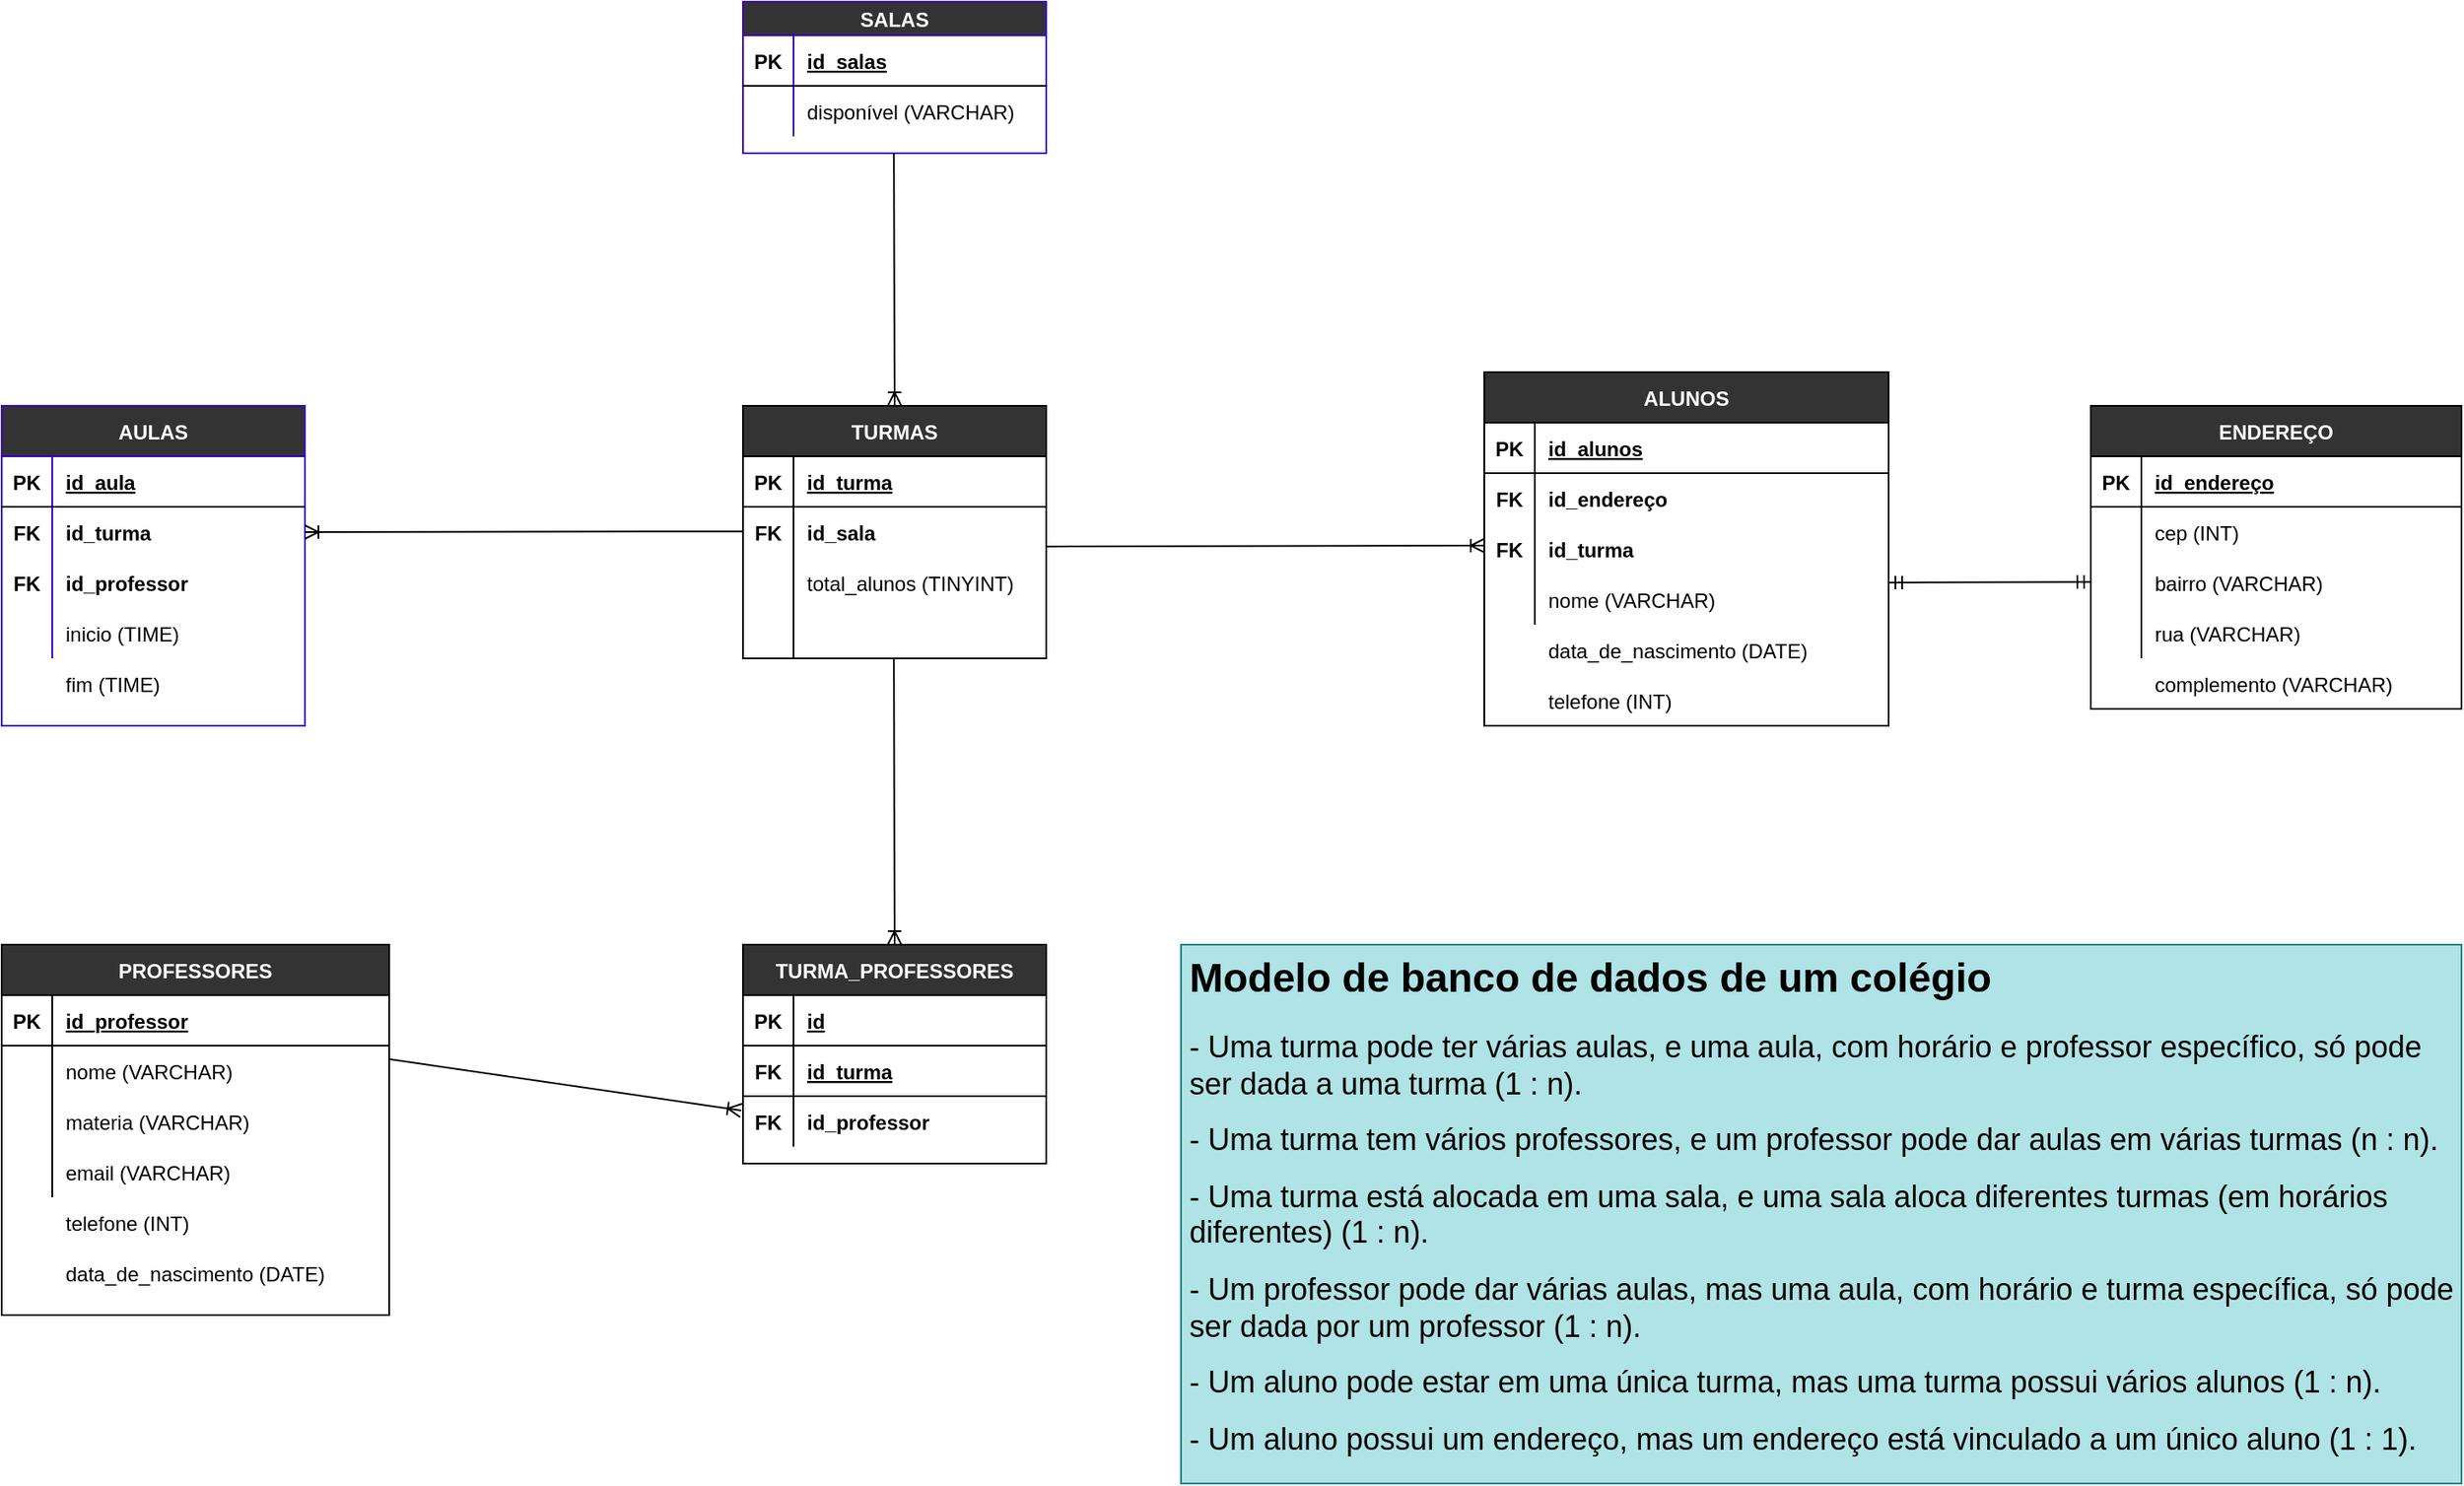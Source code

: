 <mxfile version="15.0.6" type="device" pages="2"><diagram id="ycpD8Q35y9I5kmHcO2kb" name="Page-1"><mxGraphModel dx="1730" dy="1028" grid="1" gridSize="10" guides="1" tooltips="1" connect="1" arrows="1" fold="1" page="1" pageScale="1" pageWidth="1654" pageHeight="1169" math="0" shadow="0"><root><mxCell id="0"/><mxCell id="1" parent="0"/><mxCell id="T2_ZTHFNByVnG1PFgBwc-2" value="TURMAS" style="shape=table;startSize=30;container=1;collapsible=1;childLayout=tableLayout;fixedRows=1;rowLines=0;fontStyle=1;align=center;resizeLast=1;fillColor=#333333;fontColor=#FFFFFF;" parent="1" vertex="1"><mxGeometry x="560" y="360" width="180" height="150" as="geometry"/></mxCell><mxCell id="T2_ZTHFNByVnG1PFgBwc-3" value="" style="shape=partialRectangle;collapsible=0;dropTarget=0;pointerEvents=0;fillColor=none;top=0;left=0;bottom=1;right=0;points=[[0,0.5],[1,0.5]];portConstraint=eastwest;" parent="T2_ZTHFNByVnG1PFgBwc-2" vertex="1"><mxGeometry y="30" width="180" height="30" as="geometry"/></mxCell><mxCell id="T2_ZTHFNByVnG1PFgBwc-4" value="PK" style="shape=partialRectangle;connectable=0;fillColor=none;top=0;left=0;bottom=0;right=0;fontStyle=1;overflow=hidden;" parent="T2_ZTHFNByVnG1PFgBwc-3" vertex="1"><mxGeometry width="30" height="30" as="geometry"/></mxCell><mxCell id="T2_ZTHFNByVnG1PFgBwc-5" value="id_turma" style="shape=partialRectangle;connectable=0;fillColor=none;top=0;left=0;bottom=0;right=0;align=left;spacingLeft=6;fontStyle=5;overflow=hidden;" parent="T2_ZTHFNByVnG1PFgBwc-3" vertex="1"><mxGeometry x="30" width="150" height="30" as="geometry"/></mxCell><mxCell id="T2_ZTHFNByVnG1PFgBwc-6" value="" style="shape=partialRectangle;collapsible=0;dropTarget=0;pointerEvents=0;fillColor=none;top=0;left=0;bottom=0;right=0;points=[[0,0.5],[1,0.5]];portConstraint=eastwest;" parent="T2_ZTHFNByVnG1PFgBwc-2" vertex="1"><mxGeometry y="60" width="180" height="30" as="geometry"/></mxCell><mxCell id="T2_ZTHFNByVnG1PFgBwc-7" value="FK" style="shape=partialRectangle;connectable=0;fillColor=none;top=0;left=0;bottom=0;right=0;editable=1;overflow=hidden;fontStyle=1" parent="T2_ZTHFNByVnG1PFgBwc-6" vertex="1"><mxGeometry width="30" height="30" as="geometry"/></mxCell><mxCell id="T2_ZTHFNByVnG1PFgBwc-8" value="id_sala" style="shape=partialRectangle;connectable=0;fillColor=none;top=0;left=0;bottom=0;right=0;align=left;spacingLeft=6;overflow=hidden;fontStyle=1" parent="T2_ZTHFNByVnG1PFgBwc-6" vertex="1"><mxGeometry x="30" width="150" height="30" as="geometry"/></mxCell><mxCell id="T2_ZTHFNByVnG1PFgBwc-9" value="" style="shape=partialRectangle;collapsible=0;dropTarget=0;pointerEvents=0;fillColor=none;top=0;left=0;bottom=0;right=0;points=[[0,0.5],[1,0.5]];portConstraint=eastwest;" parent="T2_ZTHFNByVnG1PFgBwc-2" vertex="1"><mxGeometry y="90" width="180" height="30" as="geometry"/></mxCell><mxCell id="T2_ZTHFNByVnG1PFgBwc-10" value="" style="shape=partialRectangle;connectable=0;fillColor=none;top=0;left=0;bottom=0;right=0;editable=1;overflow=hidden;" parent="T2_ZTHFNByVnG1PFgBwc-9" vertex="1"><mxGeometry width="30" height="30" as="geometry"/></mxCell><mxCell id="T2_ZTHFNByVnG1PFgBwc-11" value="total_alunos (TINYINT)" style="shape=partialRectangle;connectable=0;fillColor=none;top=0;left=0;bottom=0;right=0;align=left;spacingLeft=6;overflow=hidden;" parent="T2_ZTHFNByVnG1PFgBwc-9" vertex="1"><mxGeometry x="30" width="150" height="30" as="geometry"/></mxCell><mxCell id="T2_ZTHFNByVnG1PFgBwc-12" value="" style="shape=partialRectangle;collapsible=0;dropTarget=0;pointerEvents=0;fillColor=none;top=0;left=0;bottom=0;right=0;points=[[0,0.5],[1,0.5]];portConstraint=eastwest;" parent="T2_ZTHFNByVnG1PFgBwc-2" vertex="1"><mxGeometry y="120" width="180" height="30" as="geometry"/></mxCell><mxCell id="T2_ZTHFNByVnG1PFgBwc-13" value="" style="shape=partialRectangle;connectable=0;fillColor=none;top=0;left=0;bottom=0;right=0;editable=1;overflow=hidden;" parent="T2_ZTHFNByVnG1PFgBwc-12" vertex="1"><mxGeometry width="30" height="30" as="geometry"/></mxCell><mxCell id="T2_ZTHFNByVnG1PFgBwc-14" value="" style="shape=partialRectangle;connectable=0;fillColor=none;top=0;left=0;bottom=0;right=0;align=left;spacingLeft=6;overflow=hidden;" parent="T2_ZTHFNByVnG1PFgBwc-12" vertex="1"><mxGeometry x="30" width="150" height="30" as="geometry"/></mxCell><mxCell id="T2_ZTHFNByVnG1PFgBwc-29" value="" style="group;rounded=1;arcSize=10;" parent="1" vertex="1" connectable="0"><mxGeometry x="120" y="360" width="180" height="190" as="geometry"/></mxCell><mxCell id="T2_ZTHFNByVnG1PFgBwc-15" value="AULAS" style="shape=table;startSize=30;container=1;collapsible=1;childLayout=tableLayout;fixedRows=1;rowLines=0;fontStyle=1;align=center;resizeLast=1;strokeColor=#3700CC;fontColor=#ffffff;fillColor=#333333;" parent="T2_ZTHFNByVnG1PFgBwc-29" vertex="1"><mxGeometry width="180" height="190" as="geometry"/></mxCell><mxCell id="T2_ZTHFNByVnG1PFgBwc-16" value="" style="shape=partialRectangle;collapsible=0;dropTarget=0;pointerEvents=0;fillColor=none;top=0;left=0;bottom=1;right=0;points=[[0,0.5],[1,0.5]];portConstraint=eastwest;" parent="T2_ZTHFNByVnG1PFgBwc-15" vertex="1"><mxGeometry y="30" width="180" height="30" as="geometry"/></mxCell><mxCell id="T2_ZTHFNByVnG1PFgBwc-17" value="PK" style="shape=partialRectangle;connectable=0;fillColor=none;top=0;left=0;bottom=0;right=0;fontStyle=1;overflow=hidden;" parent="T2_ZTHFNByVnG1PFgBwc-16" vertex="1"><mxGeometry width="30" height="30" as="geometry"/></mxCell><mxCell id="T2_ZTHFNByVnG1PFgBwc-18" value="id_aula" style="shape=partialRectangle;connectable=0;fillColor=none;top=0;left=0;bottom=0;right=0;align=left;spacingLeft=6;fontStyle=5;overflow=hidden;" parent="T2_ZTHFNByVnG1PFgBwc-16" vertex="1"><mxGeometry x="30" width="150" height="30" as="geometry"/></mxCell><mxCell id="T2_ZTHFNByVnG1PFgBwc-19" value="" style="shape=partialRectangle;collapsible=0;dropTarget=0;pointerEvents=0;fillColor=none;top=0;left=0;bottom=0;right=0;points=[[0,0.5],[1,0.5]];portConstraint=eastwest;" parent="T2_ZTHFNByVnG1PFgBwc-15" vertex="1"><mxGeometry y="60" width="180" height="30" as="geometry"/></mxCell><mxCell id="T2_ZTHFNByVnG1PFgBwc-20" value="FK" style="shape=partialRectangle;connectable=0;fillColor=none;top=0;left=0;bottom=0;right=0;editable=1;overflow=hidden;fontStyle=1" parent="T2_ZTHFNByVnG1PFgBwc-19" vertex="1"><mxGeometry width="30" height="30" as="geometry"/></mxCell><mxCell id="T2_ZTHFNByVnG1PFgBwc-21" value="id_turma" style="shape=partialRectangle;connectable=0;fillColor=none;top=0;left=0;bottom=0;right=0;align=left;spacingLeft=6;overflow=hidden;fontStyle=1" parent="T2_ZTHFNByVnG1PFgBwc-19" vertex="1"><mxGeometry x="30" width="150" height="30" as="geometry"/></mxCell><mxCell id="T2_ZTHFNByVnG1PFgBwc-22" value="" style="shape=partialRectangle;collapsible=0;dropTarget=0;pointerEvents=0;fillColor=none;top=0;left=0;bottom=0;right=0;points=[[0,0.5],[1,0.5]];portConstraint=eastwest;" parent="T2_ZTHFNByVnG1PFgBwc-15" vertex="1"><mxGeometry y="90" width="180" height="30" as="geometry"/></mxCell><mxCell id="T2_ZTHFNByVnG1PFgBwc-23" value="FK" style="shape=partialRectangle;connectable=0;fillColor=none;top=0;left=0;bottom=0;right=0;editable=1;overflow=hidden;fontStyle=1" parent="T2_ZTHFNByVnG1PFgBwc-22" vertex="1"><mxGeometry width="30" height="30" as="geometry"/></mxCell><mxCell id="T2_ZTHFNByVnG1PFgBwc-24" value="id_professor" style="shape=partialRectangle;connectable=0;fillColor=none;top=0;left=0;bottom=0;right=0;align=left;spacingLeft=6;overflow=hidden;fontStyle=1" parent="T2_ZTHFNByVnG1PFgBwc-22" vertex="1"><mxGeometry x="30" width="150" height="30" as="geometry"/></mxCell><mxCell id="T2_ZTHFNByVnG1PFgBwc-25" value="" style="shape=partialRectangle;collapsible=0;dropTarget=0;pointerEvents=0;fillColor=none;top=0;left=0;bottom=0;right=0;points=[[0,0.5],[1,0.5]];portConstraint=eastwest;" parent="T2_ZTHFNByVnG1PFgBwc-15" vertex="1"><mxGeometry y="120" width="180" height="30" as="geometry"/></mxCell><mxCell id="T2_ZTHFNByVnG1PFgBwc-26" value="" style="shape=partialRectangle;connectable=0;fillColor=none;top=0;left=0;bottom=0;right=0;editable=1;overflow=hidden;" parent="T2_ZTHFNByVnG1PFgBwc-25" vertex="1"><mxGeometry width="30" height="30" as="geometry"/></mxCell><mxCell id="T2_ZTHFNByVnG1PFgBwc-27" value="inicio (TIME)" style="shape=partialRectangle;connectable=0;fillColor=none;top=0;left=0;bottom=0;right=0;align=left;spacingLeft=6;overflow=hidden;" parent="T2_ZTHFNByVnG1PFgBwc-25" vertex="1"><mxGeometry x="30" width="150" height="30" as="geometry"/></mxCell><mxCell id="T2_ZTHFNByVnG1PFgBwc-28" value="fim (TIME)" style="shape=partialRectangle;connectable=0;fillColor=none;top=0;left=0;bottom=0;right=0;align=left;spacingLeft=6;overflow=hidden;" parent="T2_ZTHFNByVnG1PFgBwc-29" vertex="1"><mxGeometry x="30" y="150" width="150" height="30" as="geometry"/></mxCell><mxCell id="T2_ZTHFNByVnG1PFgBwc-45" value="" style="group" parent="1" vertex="1" connectable="0"><mxGeometry x="1000" y="340" width="240" height="210" as="geometry"/></mxCell><mxCell id="T2_ZTHFNByVnG1PFgBwc-30" value="ALUNOS" style="shape=table;startSize=30;container=1;collapsible=1;childLayout=tableLayout;fixedRows=1;rowLines=0;fontStyle=1;align=center;resizeLast=1;fillColor=#333333;fontColor=#FFFFFF;" parent="T2_ZTHFNByVnG1PFgBwc-45" vertex="1"><mxGeometry width="240" height="210" as="geometry"/></mxCell><mxCell id="T2_ZTHFNByVnG1PFgBwc-31" value="" style="shape=partialRectangle;collapsible=0;dropTarget=0;pointerEvents=0;fillColor=none;top=0;left=0;bottom=1;right=0;points=[[0,0.5],[1,0.5]];portConstraint=eastwest;" parent="T2_ZTHFNByVnG1PFgBwc-30" vertex="1"><mxGeometry y="30" width="240" height="30" as="geometry"/></mxCell><mxCell id="T2_ZTHFNByVnG1PFgBwc-32" value="PK" style="shape=partialRectangle;connectable=0;fillColor=none;top=0;left=0;bottom=0;right=0;fontStyle=1;overflow=hidden;" parent="T2_ZTHFNByVnG1PFgBwc-31" vertex="1"><mxGeometry width="30" height="30" as="geometry"/></mxCell><mxCell id="T2_ZTHFNByVnG1PFgBwc-33" value="id_alunos" style="shape=partialRectangle;connectable=0;fillColor=none;top=0;left=0;bottom=0;right=0;align=left;spacingLeft=6;fontStyle=5;overflow=hidden;" parent="T2_ZTHFNByVnG1PFgBwc-31" vertex="1"><mxGeometry x="30" width="210" height="30" as="geometry"/></mxCell><mxCell id="T2_ZTHFNByVnG1PFgBwc-34" value="" style="shape=partialRectangle;collapsible=0;dropTarget=0;pointerEvents=0;fillColor=none;top=0;left=0;bottom=0;right=0;points=[[0,0.5],[1,0.5]];portConstraint=eastwest;" parent="T2_ZTHFNByVnG1PFgBwc-30" vertex="1"><mxGeometry y="60" width="240" height="30" as="geometry"/></mxCell><mxCell id="T2_ZTHFNByVnG1PFgBwc-35" value="FK" style="shape=partialRectangle;connectable=0;fillColor=none;top=0;left=0;bottom=0;right=0;editable=1;overflow=hidden;fontStyle=1" parent="T2_ZTHFNByVnG1PFgBwc-34" vertex="1"><mxGeometry width="30" height="30" as="geometry"/></mxCell><mxCell id="T2_ZTHFNByVnG1PFgBwc-36" value="id_endereço" style="shape=partialRectangle;connectable=0;fillColor=none;top=0;left=0;bottom=0;right=0;align=left;spacingLeft=6;overflow=hidden;fontStyle=1" parent="T2_ZTHFNByVnG1PFgBwc-34" vertex="1"><mxGeometry x="30" width="210" height="30" as="geometry"/></mxCell><mxCell id="T2_ZTHFNByVnG1PFgBwc-37" value="" style="shape=partialRectangle;collapsible=0;dropTarget=0;pointerEvents=0;fillColor=none;top=0;left=0;bottom=0;right=0;points=[[0,0.5],[1,0.5]];portConstraint=eastwest;" parent="T2_ZTHFNByVnG1PFgBwc-30" vertex="1"><mxGeometry y="90" width="240" height="30" as="geometry"/></mxCell><mxCell id="T2_ZTHFNByVnG1PFgBwc-38" value="FK" style="shape=partialRectangle;connectable=0;fillColor=none;top=0;left=0;bottom=0;right=0;editable=1;overflow=hidden;fontStyle=1" parent="T2_ZTHFNByVnG1PFgBwc-37" vertex="1"><mxGeometry width="30" height="30" as="geometry"/></mxCell><mxCell id="T2_ZTHFNByVnG1PFgBwc-39" value="id_turma" style="shape=partialRectangle;connectable=0;fillColor=none;top=0;left=0;bottom=0;right=0;align=left;spacingLeft=6;overflow=hidden;fontStyle=1" parent="T2_ZTHFNByVnG1PFgBwc-37" vertex="1"><mxGeometry x="30" width="210" height="30" as="geometry"/></mxCell><mxCell id="T2_ZTHFNByVnG1PFgBwc-40" value="" style="shape=partialRectangle;collapsible=0;dropTarget=0;pointerEvents=0;fillColor=none;top=0;left=0;bottom=0;right=0;points=[[0,0.5],[1,0.5]];portConstraint=eastwest;" parent="T2_ZTHFNByVnG1PFgBwc-30" vertex="1"><mxGeometry y="120" width="240" height="30" as="geometry"/></mxCell><mxCell id="T2_ZTHFNByVnG1PFgBwc-41" value="" style="shape=partialRectangle;connectable=0;fillColor=none;top=0;left=0;bottom=0;right=0;editable=1;overflow=hidden;" parent="T2_ZTHFNByVnG1PFgBwc-40" vertex="1"><mxGeometry width="30" height="30" as="geometry"/></mxCell><mxCell id="T2_ZTHFNByVnG1PFgBwc-42" value="nome (VARCHAR)" style="shape=partialRectangle;connectable=0;fillColor=none;top=0;left=0;bottom=0;right=0;align=left;spacingLeft=6;overflow=hidden;" parent="T2_ZTHFNByVnG1PFgBwc-40" vertex="1"><mxGeometry x="30" width="210" height="30" as="geometry"/></mxCell><mxCell id="T2_ZTHFNByVnG1PFgBwc-43" value="data_de_nascimento (DATE)" style="shape=partialRectangle;connectable=0;fillColor=none;top=0;left=0;bottom=0;right=0;align=left;spacingLeft=6;overflow=hidden;" parent="T2_ZTHFNByVnG1PFgBwc-45" vertex="1"><mxGeometry x="30" y="150" width="200" height="30" as="geometry"/></mxCell><mxCell id="T2_ZTHFNByVnG1PFgBwc-44" value="telefone (INT)" style="shape=partialRectangle;connectable=0;fillColor=none;top=0;left=0;bottom=0;right=0;align=left;spacingLeft=6;overflow=hidden;" parent="T2_ZTHFNByVnG1PFgBwc-45" vertex="1"><mxGeometry x="30" y="180" width="150" height="30" as="geometry"/></mxCell><mxCell id="T2_ZTHFNByVnG1PFgBwc-59" value="SALAS" style="shape=table;startSize=20;container=1;collapsible=1;childLayout=tableLayout;fixedRows=1;rowLines=0;fontStyle=1;align=center;resizeLast=1;strokeColor=#3700CC;fontColor=#ffffff;fillColor=#333333;" parent="1" vertex="1"><mxGeometry x="560" y="120" width="180" height="90" as="geometry"/></mxCell><mxCell id="T2_ZTHFNByVnG1PFgBwc-60" value="" style="shape=partialRectangle;collapsible=0;dropTarget=0;pointerEvents=0;fillColor=none;top=0;left=0;bottom=1;right=0;points=[[0,0.5],[1,0.5]];portConstraint=eastwest;" parent="T2_ZTHFNByVnG1PFgBwc-59" vertex="1"><mxGeometry y="20" width="180" height="30" as="geometry"/></mxCell><mxCell id="T2_ZTHFNByVnG1PFgBwc-61" value="PK" style="shape=partialRectangle;connectable=0;fillColor=none;top=0;left=0;bottom=0;right=0;fontStyle=1;overflow=hidden;" parent="T2_ZTHFNByVnG1PFgBwc-60" vertex="1"><mxGeometry width="30" height="30" as="geometry"/></mxCell><mxCell id="T2_ZTHFNByVnG1PFgBwc-62" value="id_salas" style="shape=partialRectangle;connectable=0;fillColor=none;top=0;left=0;bottom=0;right=0;align=left;spacingLeft=6;fontStyle=5;overflow=hidden;" parent="T2_ZTHFNByVnG1PFgBwc-60" vertex="1"><mxGeometry x="30" width="150" height="30" as="geometry"/></mxCell><mxCell id="T2_ZTHFNByVnG1PFgBwc-63" value="" style="shape=partialRectangle;collapsible=0;dropTarget=0;pointerEvents=0;fillColor=none;top=0;left=0;bottom=0;right=0;points=[[0,0.5],[1,0.5]];portConstraint=eastwest;" parent="T2_ZTHFNByVnG1PFgBwc-59" vertex="1"><mxGeometry y="50" width="180" height="30" as="geometry"/></mxCell><mxCell id="T2_ZTHFNByVnG1PFgBwc-64" value="" style="shape=partialRectangle;connectable=0;fillColor=none;top=0;left=0;bottom=0;right=0;editable=1;overflow=hidden;" parent="T2_ZTHFNByVnG1PFgBwc-63" vertex="1"><mxGeometry width="30" height="30" as="geometry"/></mxCell><mxCell id="T2_ZTHFNByVnG1PFgBwc-65" value="disponível (VARCHAR)" style="shape=partialRectangle;connectable=0;fillColor=none;top=0;left=0;bottom=0;right=0;align=left;spacingLeft=6;overflow=hidden;" parent="T2_ZTHFNByVnG1PFgBwc-63" vertex="1"><mxGeometry x="30" width="150" height="30" as="geometry"/></mxCell><mxCell id="T2_ZTHFNByVnG1PFgBwc-87" value="" style="group" parent="1" vertex="1" connectable="0"><mxGeometry x="120" y="680" width="230" height="220" as="geometry"/></mxCell><mxCell id="T2_ZTHFNByVnG1PFgBwc-72" value="PROFESSORES" style="shape=table;startSize=30;container=1;collapsible=1;childLayout=tableLayout;fixedRows=1;rowLines=0;fontStyle=1;align=center;resizeLast=1;fillColor=#333333;fontColor=#FFFFFF;" parent="T2_ZTHFNByVnG1PFgBwc-87" vertex="1"><mxGeometry width="230" height="220" as="geometry"/></mxCell><mxCell id="T2_ZTHFNByVnG1PFgBwc-73" value="" style="shape=partialRectangle;collapsible=0;dropTarget=0;pointerEvents=0;fillColor=none;top=0;left=0;bottom=1;right=0;points=[[0,0.5],[1,0.5]];portConstraint=eastwest;" parent="T2_ZTHFNByVnG1PFgBwc-72" vertex="1"><mxGeometry y="30" width="230" height="30" as="geometry"/></mxCell><mxCell id="T2_ZTHFNByVnG1PFgBwc-74" value="PK" style="shape=partialRectangle;connectable=0;fillColor=none;top=0;left=0;bottom=0;right=0;fontStyle=1;overflow=hidden;" parent="T2_ZTHFNByVnG1PFgBwc-73" vertex="1"><mxGeometry width="30" height="30" as="geometry"/></mxCell><mxCell id="T2_ZTHFNByVnG1PFgBwc-75" value="id_professor" style="shape=partialRectangle;connectable=0;fillColor=none;top=0;left=0;bottom=0;right=0;align=left;spacingLeft=6;fontStyle=5;overflow=hidden;" parent="T2_ZTHFNByVnG1PFgBwc-73" vertex="1"><mxGeometry x="30" width="200" height="30" as="geometry"/></mxCell><mxCell id="T2_ZTHFNByVnG1PFgBwc-76" value="" style="shape=partialRectangle;collapsible=0;dropTarget=0;pointerEvents=0;fillColor=none;top=0;left=0;bottom=0;right=0;points=[[0,0.5],[1,0.5]];portConstraint=eastwest;" parent="T2_ZTHFNByVnG1PFgBwc-72" vertex="1"><mxGeometry y="60" width="230" height="30" as="geometry"/></mxCell><mxCell id="T2_ZTHFNByVnG1PFgBwc-77" value="" style="shape=partialRectangle;connectable=0;fillColor=none;top=0;left=0;bottom=0;right=0;editable=1;overflow=hidden;" parent="T2_ZTHFNByVnG1PFgBwc-76" vertex="1"><mxGeometry width="30" height="30" as="geometry"/></mxCell><mxCell id="T2_ZTHFNByVnG1PFgBwc-78" value="nome (VARCHAR)" style="shape=partialRectangle;connectable=0;fillColor=none;top=0;left=0;bottom=0;right=0;align=left;spacingLeft=6;overflow=hidden;" parent="T2_ZTHFNByVnG1PFgBwc-76" vertex="1"><mxGeometry x="30" width="200" height="30" as="geometry"/></mxCell><mxCell id="T2_ZTHFNByVnG1PFgBwc-79" value="" style="shape=partialRectangle;collapsible=0;dropTarget=0;pointerEvents=0;fillColor=none;top=0;left=0;bottom=0;right=0;points=[[0,0.5],[1,0.5]];portConstraint=eastwest;" parent="T2_ZTHFNByVnG1PFgBwc-72" vertex="1"><mxGeometry y="90" width="230" height="30" as="geometry"/></mxCell><mxCell id="T2_ZTHFNByVnG1PFgBwc-80" value="" style="shape=partialRectangle;connectable=0;fillColor=none;top=0;left=0;bottom=0;right=0;editable=1;overflow=hidden;" parent="T2_ZTHFNByVnG1PFgBwc-79" vertex="1"><mxGeometry width="30" height="30" as="geometry"/></mxCell><mxCell id="T2_ZTHFNByVnG1PFgBwc-81" value="materia (VARCHAR)" style="shape=partialRectangle;connectable=0;fillColor=none;top=0;left=0;bottom=0;right=0;align=left;spacingLeft=6;overflow=hidden;" parent="T2_ZTHFNByVnG1PFgBwc-79" vertex="1"><mxGeometry x="30" width="200" height="30" as="geometry"/></mxCell><mxCell id="T2_ZTHFNByVnG1PFgBwc-82" value="" style="shape=partialRectangle;collapsible=0;dropTarget=0;pointerEvents=0;fillColor=none;top=0;left=0;bottom=0;right=0;points=[[0,0.5],[1,0.5]];portConstraint=eastwest;" parent="T2_ZTHFNByVnG1PFgBwc-72" vertex="1"><mxGeometry y="120" width="230" height="30" as="geometry"/></mxCell><mxCell id="T2_ZTHFNByVnG1PFgBwc-83" value="" style="shape=partialRectangle;connectable=0;fillColor=none;top=0;left=0;bottom=0;right=0;editable=1;overflow=hidden;" parent="T2_ZTHFNByVnG1PFgBwc-82" vertex="1"><mxGeometry width="30" height="30" as="geometry"/></mxCell><mxCell id="T2_ZTHFNByVnG1PFgBwc-84" value="email (VARCHAR)" style="shape=partialRectangle;connectable=0;fillColor=none;top=0;left=0;bottom=0;right=0;align=left;spacingLeft=6;overflow=hidden;" parent="T2_ZTHFNByVnG1PFgBwc-82" vertex="1"><mxGeometry x="30" width="200" height="30" as="geometry"/></mxCell><mxCell id="T2_ZTHFNByVnG1PFgBwc-85" value="telefone (INT)" style="shape=partialRectangle;connectable=0;fillColor=none;top=0;left=0;bottom=0;right=0;align=left;spacingLeft=6;overflow=hidden;" parent="T2_ZTHFNByVnG1PFgBwc-87" vertex="1"><mxGeometry x="30" y="150" width="150" height="30" as="geometry"/></mxCell><mxCell id="T2_ZTHFNByVnG1PFgBwc-86" value="data_de_nascimento (DATE)" style="shape=partialRectangle;connectable=0;fillColor=none;top=0;left=0;bottom=0;right=0;align=left;spacingLeft=6;overflow=hidden;" parent="T2_ZTHFNByVnG1PFgBwc-87" vertex="1"><mxGeometry x="30" y="180" width="180" height="30" as="geometry"/></mxCell><mxCell id="T2_ZTHFNByVnG1PFgBwc-102" value="" style="group" parent="1" vertex="1" connectable="0"><mxGeometry x="1360" y="360" width="220" height="180" as="geometry"/></mxCell><mxCell id="T2_ZTHFNByVnG1PFgBwc-88" value="ENDEREÇO" style="shape=table;startSize=30;container=1;collapsible=1;childLayout=tableLayout;fixedRows=1;rowLines=0;fontStyle=1;align=center;resizeLast=1;fillColor=#333333;fontColor=#FFFFFF;" parent="T2_ZTHFNByVnG1PFgBwc-102" vertex="1"><mxGeometry width="220.0" height="180" as="geometry"/></mxCell><mxCell id="T2_ZTHFNByVnG1PFgBwc-89" value="" style="shape=partialRectangle;collapsible=0;dropTarget=0;pointerEvents=0;fillColor=none;top=0;left=0;bottom=1;right=0;points=[[0,0.5],[1,0.5]];portConstraint=eastwest;" parent="T2_ZTHFNByVnG1PFgBwc-88" vertex="1"><mxGeometry y="30" width="220.0" height="30" as="geometry"/></mxCell><mxCell id="T2_ZTHFNByVnG1PFgBwc-90" value="PK" style="shape=partialRectangle;connectable=0;fillColor=none;top=0;left=0;bottom=0;right=0;fontStyle=1;overflow=hidden;" parent="T2_ZTHFNByVnG1PFgBwc-89" vertex="1"><mxGeometry width="30" height="30" as="geometry"/></mxCell><mxCell id="T2_ZTHFNByVnG1PFgBwc-91" value="id_endereço" style="shape=partialRectangle;connectable=0;fillColor=none;top=0;left=0;bottom=0;right=0;align=left;spacingLeft=6;fontStyle=5;overflow=hidden;" parent="T2_ZTHFNByVnG1PFgBwc-89" vertex="1"><mxGeometry x="30" width="190.0" height="30" as="geometry"/></mxCell><mxCell id="T2_ZTHFNByVnG1PFgBwc-92" value="" style="shape=partialRectangle;collapsible=0;dropTarget=0;pointerEvents=0;fillColor=none;top=0;left=0;bottom=0;right=0;points=[[0,0.5],[1,0.5]];portConstraint=eastwest;" parent="T2_ZTHFNByVnG1PFgBwc-88" vertex="1"><mxGeometry y="60" width="220.0" height="30" as="geometry"/></mxCell><mxCell id="T2_ZTHFNByVnG1PFgBwc-93" value="" style="shape=partialRectangle;connectable=0;fillColor=none;top=0;left=0;bottom=0;right=0;editable=1;overflow=hidden;" parent="T2_ZTHFNByVnG1PFgBwc-92" vertex="1"><mxGeometry width="30" height="30" as="geometry"/></mxCell><mxCell id="T2_ZTHFNByVnG1PFgBwc-94" value="cep (INT)" style="shape=partialRectangle;connectable=0;fillColor=none;top=0;left=0;bottom=0;right=0;align=left;spacingLeft=6;overflow=hidden;" parent="T2_ZTHFNByVnG1PFgBwc-92" vertex="1"><mxGeometry x="30" width="190.0" height="30" as="geometry"/></mxCell><mxCell id="T2_ZTHFNByVnG1PFgBwc-95" value="" style="shape=partialRectangle;collapsible=0;dropTarget=0;pointerEvents=0;fillColor=none;top=0;left=0;bottom=0;right=0;points=[[0,0.5],[1,0.5]];portConstraint=eastwest;" parent="T2_ZTHFNByVnG1PFgBwc-88" vertex="1"><mxGeometry y="90" width="220.0" height="30" as="geometry"/></mxCell><mxCell id="T2_ZTHFNByVnG1PFgBwc-96" value="" style="shape=partialRectangle;connectable=0;fillColor=none;top=0;left=0;bottom=0;right=0;editable=1;overflow=hidden;" parent="T2_ZTHFNByVnG1PFgBwc-95" vertex="1"><mxGeometry width="30" height="30" as="geometry"/></mxCell><mxCell id="T2_ZTHFNByVnG1PFgBwc-97" value="bairro (VARCHAR)" style="shape=partialRectangle;connectable=0;fillColor=none;top=0;left=0;bottom=0;right=0;align=left;spacingLeft=6;overflow=hidden;" parent="T2_ZTHFNByVnG1PFgBwc-95" vertex="1"><mxGeometry x="30" width="190.0" height="30" as="geometry"/></mxCell><mxCell id="T2_ZTHFNByVnG1PFgBwc-98" value="" style="shape=partialRectangle;collapsible=0;dropTarget=0;pointerEvents=0;fillColor=none;top=0;left=0;bottom=0;right=0;points=[[0,0.5],[1,0.5]];portConstraint=eastwest;" parent="T2_ZTHFNByVnG1PFgBwc-88" vertex="1"><mxGeometry y="120" width="220.0" height="30" as="geometry"/></mxCell><mxCell id="T2_ZTHFNByVnG1PFgBwc-99" value="" style="shape=partialRectangle;connectable=0;fillColor=none;top=0;left=0;bottom=0;right=0;editable=1;overflow=hidden;" parent="T2_ZTHFNByVnG1PFgBwc-98" vertex="1"><mxGeometry width="30" height="30" as="geometry"/></mxCell><mxCell id="T2_ZTHFNByVnG1PFgBwc-100" value="rua (VARCHAR)" style="shape=partialRectangle;connectable=0;fillColor=none;top=0;left=0;bottom=0;right=0;align=left;spacingLeft=6;overflow=hidden;" parent="T2_ZTHFNByVnG1PFgBwc-98" vertex="1"><mxGeometry x="30" width="190.0" height="30" as="geometry"/></mxCell><mxCell id="T2_ZTHFNByVnG1PFgBwc-101" value="complemento (VARCHAR)" style="shape=partialRectangle;connectable=0;fillColor=none;top=0;left=0;bottom=0;right=0;align=left;spacingLeft=6;overflow=hidden;" parent="T2_ZTHFNByVnG1PFgBwc-102" vertex="1"><mxGeometry x="29.997" y="150" width="183.333" height="30" as="geometry"/></mxCell><mxCell id="T2_ZTHFNByVnG1PFgBwc-103" value="TURMA_PROFESSORES" style="shape=table;startSize=30;container=1;collapsible=1;childLayout=tableLayout;fixedRows=1;rowLines=0;fontStyle=1;align=center;resizeLast=1;fillColor=#333333;fontColor=#FFFFFF;" parent="1" vertex="1"><mxGeometry x="560" y="680" width="180" height="130" as="geometry"/></mxCell><mxCell id="TUc_6gjn0rtX-WFUTKbg-1" value="" style="shape=partialRectangle;collapsible=0;dropTarget=0;pointerEvents=0;fillColor=none;top=0;left=0;bottom=1;right=0;points=[[0,0.5],[1,0.5]];portConstraint=eastwest;" vertex="1" parent="T2_ZTHFNByVnG1PFgBwc-103"><mxGeometry y="30" width="180" height="30" as="geometry"/></mxCell><mxCell id="TUc_6gjn0rtX-WFUTKbg-2" value="PK" style="shape=partialRectangle;connectable=0;fillColor=none;top=0;left=0;bottom=0;right=0;fontStyle=1;overflow=hidden;" vertex="1" parent="TUc_6gjn0rtX-WFUTKbg-1"><mxGeometry width="30" height="30" as="geometry"/></mxCell><mxCell id="TUc_6gjn0rtX-WFUTKbg-3" value="id" style="shape=partialRectangle;connectable=0;fillColor=none;top=0;left=0;bottom=0;right=0;align=left;spacingLeft=6;fontStyle=5;overflow=hidden;" vertex="1" parent="TUc_6gjn0rtX-WFUTKbg-1"><mxGeometry x="30" width="150" height="30" as="geometry"/></mxCell><mxCell id="T2_ZTHFNByVnG1PFgBwc-104" value="" style="shape=partialRectangle;collapsible=0;dropTarget=0;pointerEvents=0;fillColor=none;top=0;left=0;bottom=1;right=0;points=[[0,0.5],[1,0.5]];portConstraint=eastwest;" parent="T2_ZTHFNByVnG1PFgBwc-103" vertex="1"><mxGeometry y="60" width="180" height="30" as="geometry"/></mxCell><mxCell id="T2_ZTHFNByVnG1PFgBwc-105" value="FK" style="shape=partialRectangle;connectable=0;fillColor=none;top=0;left=0;bottom=0;right=0;fontStyle=1;overflow=hidden;" parent="T2_ZTHFNByVnG1PFgBwc-104" vertex="1"><mxGeometry width="30" height="30" as="geometry"/></mxCell><mxCell id="T2_ZTHFNByVnG1PFgBwc-106" value="id_turma" style="shape=partialRectangle;connectable=0;fillColor=none;top=0;left=0;bottom=0;right=0;align=left;spacingLeft=6;fontStyle=5;overflow=hidden;" parent="T2_ZTHFNByVnG1PFgBwc-104" vertex="1"><mxGeometry x="30" width="150" height="30" as="geometry"/></mxCell><mxCell id="T2_ZTHFNByVnG1PFgBwc-107" value="" style="shape=partialRectangle;collapsible=0;dropTarget=0;pointerEvents=0;fillColor=none;top=0;left=0;bottom=0;right=0;points=[[0,0.5],[1,0.5]];portConstraint=eastwest;" parent="T2_ZTHFNByVnG1PFgBwc-103" vertex="1"><mxGeometry y="90" width="180" height="30" as="geometry"/></mxCell><mxCell id="T2_ZTHFNByVnG1PFgBwc-108" value="FK" style="shape=partialRectangle;connectable=0;fillColor=none;top=0;left=0;bottom=0;right=0;editable=1;overflow=hidden;fontStyle=1" parent="T2_ZTHFNByVnG1PFgBwc-107" vertex="1"><mxGeometry width="30" height="30" as="geometry"/></mxCell><mxCell id="T2_ZTHFNByVnG1PFgBwc-109" value="id_professor" style="shape=partialRectangle;connectable=0;fillColor=none;top=0;left=0;bottom=0;right=0;align=left;spacingLeft=6;overflow=hidden;fontStyle=1" parent="T2_ZTHFNByVnG1PFgBwc-107" vertex="1"><mxGeometry x="30" width="150" height="30" as="geometry"/></mxCell><mxCell id="T2_ZTHFNByVnG1PFgBwc-120" value="" style="fontSize=12;html=1;endArrow=ERoneToMany;entryX=0.5;entryY=0;entryDx=0;entryDy=0;" parent="1" target="T2_ZTHFNByVnG1PFgBwc-2" edge="1"><mxGeometry width="100" height="100" relative="1" as="geometry"><mxPoint x="649.58" y="210" as="sourcePoint"/><mxPoint x="649.58" y="330" as="targetPoint"/></mxGeometry></mxCell><mxCell id="T2_ZTHFNByVnG1PFgBwc-121" value="" style="fontSize=12;html=1;endArrow=ERoneToMany;entryX=1;entryY=0.5;entryDx=0;entryDy=0;" parent="1" target="T2_ZTHFNByVnG1PFgBwc-19" edge="1"><mxGeometry width="100" height="100" relative="1" as="geometry"><mxPoint x="560" y="434.58" as="sourcePoint"/><mxPoint x="410" y="434.58" as="targetPoint"/></mxGeometry></mxCell><mxCell id="T2_ZTHFNByVnG1PFgBwc-122" value="" style="fontSize=12;html=1;endArrow=ERoneToMany;" parent="1" edge="1"><mxGeometry width="100" height="100" relative="1" as="geometry"><mxPoint x="740" y="443.58" as="sourcePoint"/><mxPoint x="1000" y="443" as="targetPoint"/></mxGeometry></mxCell><mxCell id="T2_ZTHFNByVnG1PFgBwc-123" value="" style="fontSize=12;html=1;endArrow=ERoneToMany;entryX=0.5;entryY=0;entryDx=0;entryDy=0;" parent="1" target="T2_ZTHFNByVnG1PFgBwc-103" edge="1"><mxGeometry width="100" height="100" relative="1" as="geometry"><mxPoint x="649.58" y="510" as="sourcePoint"/><mxPoint x="649.58" y="580" as="targetPoint"/></mxGeometry></mxCell><mxCell id="T2_ZTHFNByVnG1PFgBwc-124" value="" style="fontSize=12;html=1;endArrow=ERoneToMany;entryX=-0.006;entryY=0.283;entryDx=0;entryDy=0;entryPerimeter=0;" parent="1" target="T2_ZTHFNByVnG1PFgBwc-107" edge="1"><mxGeometry width="100" height="100" relative="1" as="geometry"><mxPoint x="350" y="748" as="sourcePoint"/><mxPoint x="430" y="750" as="targetPoint"/></mxGeometry></mxCell><mxCell id="T2_ZTHFNByVnG1PFgBwc-125" value="" style="fontSize=12;html=1;endArrow=ERmandOne;startArrow=ERmandOne;" parent="1" edge="1"><mxGeometry width="100" height="100" relative="1" as="geometry"><mxPoint x="1240" y="465" as="sourcePoint"/><mxPoint x="1360" y="464.58" as="targetPoint"/></mxGeometry></mxCell><mxCell id="T2_ZTHFNByVnG1PFgBwc-126" value="&lt;h1 align=&quot;left&quot;&gt;Modelo de banco de dados de um colégio&lt;br&gt;&lt;/h1&gt;&lt;p align=&quot;left&quot;&gt;&lt;font style=&quot;font-size: 18px&quot;&gt;- Uma turma pode ter várias aulas, e uma aula, com horário e professor específico, só pode ser dada a uma turma (1 : n).&lt;/font&gt;&lt;/p&gt;&lt;p align=&quot;left&quot;&gt;&lt;font style=&quot;font-size: 18px&quot;&gt;- Uma turma tem vários professores, e um professor pode dar aulas em várias turmas (n : n).&lt;br&gt;&lt;/font&gt;&lt;/p&gt;&lt;p align=&quot;left&quot;&gt;&lt;font style=&quot;font-size: 18px&quot;&gt;- Uma turma está alocada em uma sala, e uma sala aloca diferentes turmas (em horários diferentes) (1 : n).&lt;/font&gt;&lt;/p&gt;&lt;p align=&quot;left&quot;&gt;&lt;font style=&quot;font-size: 18px&quot;&gt;- Um professor pode dar várias aulas, mas uma aula, com horário e turma específica, só pode ser dada por um professor (1 : n).&lt;/font&gt;&lt;/p&gt;&lt;p align=&quot;left&quot;&gt;&lt;font style=&quot;font-size: 18px&quot;&gt;- Um aluno pode estar em uma única turma, mas uma turma possui vários alunos (1 : n).&lt;/font&gt;&lt;/p&gt;&lt;p align=&quot;left&quot;&gt;&lt;font style=&quot;font-size: 18px&quot;&gt;- Um aluno possui um endereço, mas um endereço está vinculado a um único aluno (1 : 1).&lt;/font&gt;&lt;br&gt;&lt;/p&gt;" style="text;html=1;strokeColor=#0e8088;fillColor=#b0e3e6;spacing=5;spacingTop=-20;whiteSpace=wrap;overflow=hidden;rounded=0;align=left;" parent="1" vertex="1"><mxGeometry x="820" y="680" width="760" height="320" as="geometry"/></mxCell></root></mxGraphModel></diagram><diagram id="xijw416oYsUOkbwneR6E" name="Page-2"><mxGraphModel dx="1639" dy="935" grid="1" gridSize="10" guides="1" tooltips="1" connect="1" arrows="1" fold="1" page="1" pageScale="1" pageWidth="1654" pageHeight="1169" math="0" shadow="0"><root><mxCell id="DCDxIQyyOsigAKuS5JYM-0"/><mxCell id="DCDxIQyyOsigAKuS5JYM-1" parent="DCDxIQyyOsigAKuS5JYM-0"/></root></mxGraphModel></diagram></mxfile>